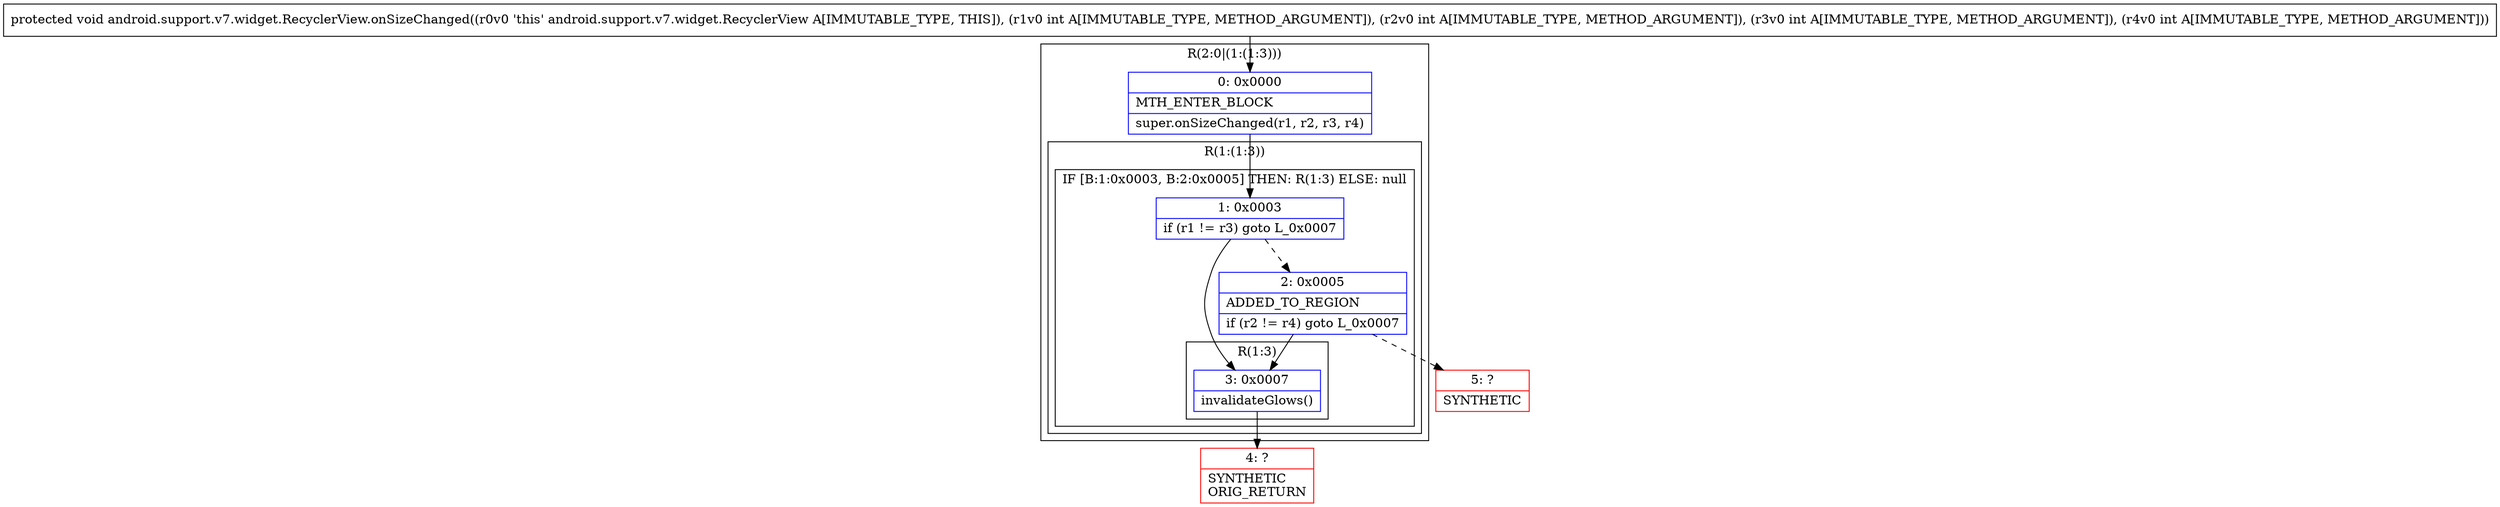 digraph "CFG forandroid.support.v7.widget.RecyclerView.onSizeChanged(IIII)V" {
subgraph cluster_Region_651635895 {
label = "R(2:0|(1:(1:3)))";
node [shape=record,color=blue];
Node_0 [shape=record,label="{0\:\ 0x0000|MTH_ENTER_BLOCK\l|super.onSizeChanged(r1, r2, r3, r4)\l}"];
subgraph cluster_Region_1957636716 {
label = "R(1:(1:3))";
node [shape=record,color=blue];
subgraph cluster_IfRegion_96388776 {
label = "IF [B:1:0x0003, B:2:0x0005] THEN: R(1:3) ELSE: null";
node [shape=record,color=blue];
Node_1 [shape=record,label="{1\:\ 0x0003|if (r1 != r3) goto L_0x0007\l}"];
Node_2 [shape=record,label="{2\:\ 0x0005|ADDED_TO_REGION\l|if (r2 != r4) goto L_0x0007\l}"];
subgraph cluster_Region_1232673227 {
label = "R(1:3)";
node [shape=record,color=blue];
Node_3 [shape=record,label="{3\:\ 0x0007|invalidateGlows()\l}"];
}
}
}
}
Node_4 [shape=record,color=red,label="{4\:\ ?|SYNTHETIC\lORIG_RETURN\l}"];
Node_5 [shape=record,color=red,label="{5\:\ ?|SYNTHETIC\l}"];
MethodNode[shape=record,label="{protected void android.support.v7.widget.RecyclerView.onSizeChanged((r0v0 'this' android.support.v7.widget.RecyclerView A[IMMUTABLE_TYPE, THIS]), (r1v0 int A[IMMUTABLE_TYPE, METHOD_ARGUMENT]), (r2v0 int A[IMMUTABLE_TYPE, METHOD_ARGUMENT]), (r3v0 int A[IMMUTABLE_TYPE, METHOD_ARGUMENT]), (r4v0 int A[IMMUTABLE_TYPE, METHOD_ARGUMENT])) }"];
MethodNode -> Node_0;
Node_0 -> Node_1;
Node_1 -> Node_2[style=dashed];
Node_1 -> Node_3;
Node_2 -> Node_3;
Node_2 -> Node_5[style=dashed];
Node_3 -> Node_4;
}

